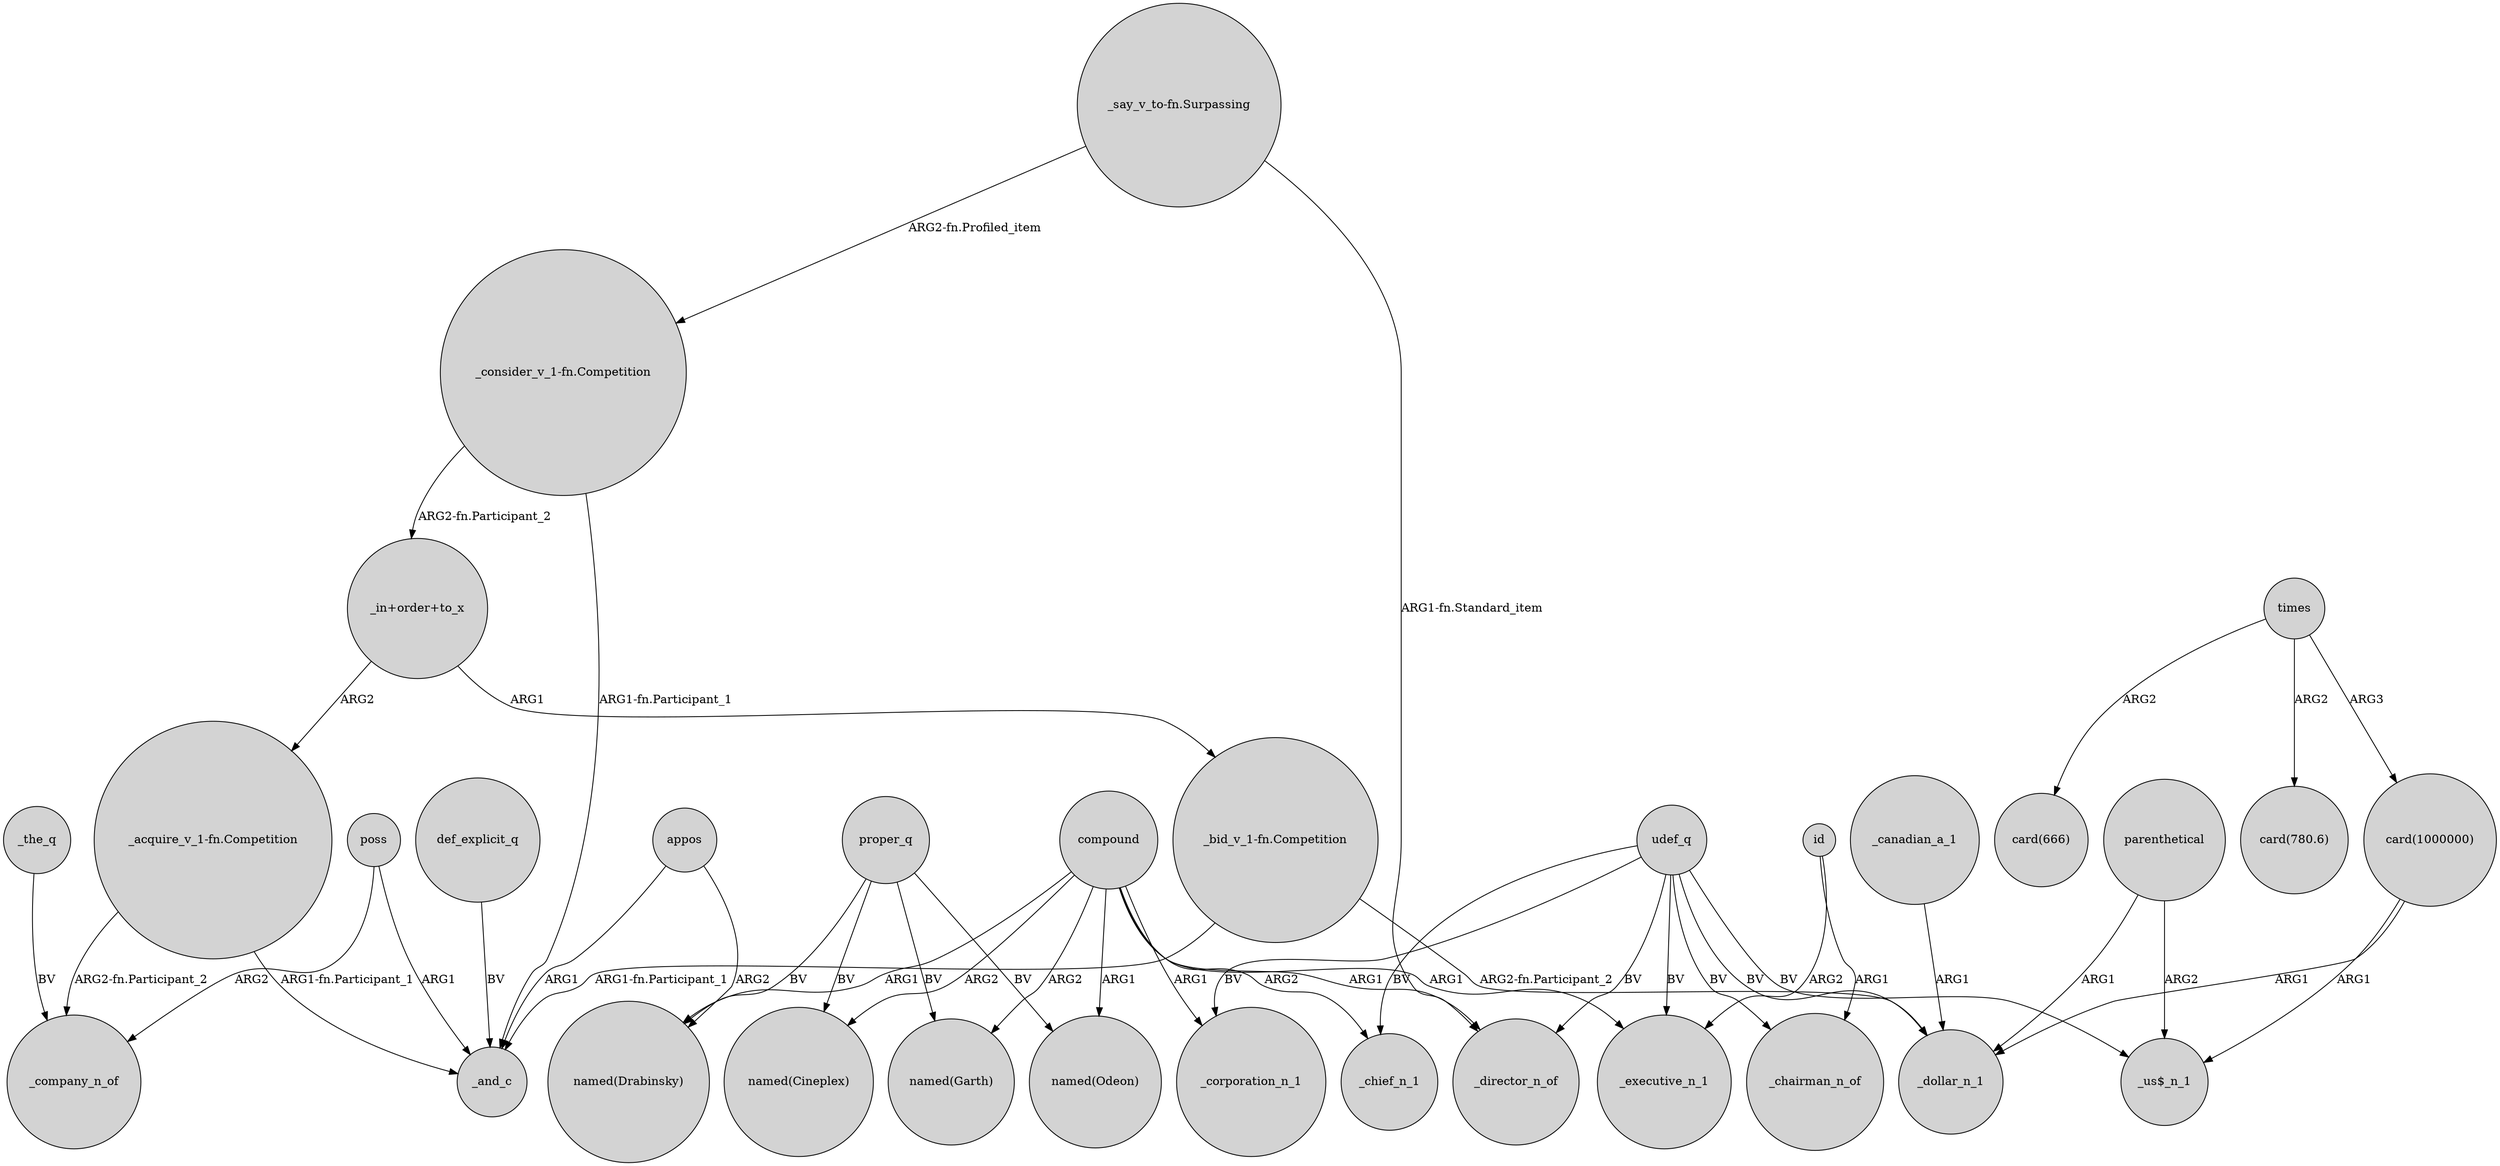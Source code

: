 digraph {
	node [shape=circle style=filled]
	udef_q -> _director_n_of [label=BV]
	id -> _chairman_n_of [label=ARG1]
	proper_q -> "named(Cineplex)" [label=BV]
	compound -> _chief_n_1 [label=ARG2]
	"_in+order+to_x" -> "_bid_v_1-fn.Competition" [label=ARG1]
	parenthetical -> "_us$_n_1" [label=ARG2]
	compound -> "named(Drabinsky)" [label=ARG1]
	udef_q -> _chairman_n_of [label=BV]
	"_bid_v_1-fn.Competition" -> _dollar_n_1 [label="ARG2-fn.Participant_2"]
	proper_q -> "named(Garth)" [label=BV]
	id -> _executive_n_1 [label=ARG2]
	udef_q -> _chief_n_1 [label=BV]
	"_acquire_v_1-fn.Competition" -> _company_n_of [label="ARG2-fn.Participant_2"]
	times -> "card(1000000)" [label=ARG3]
	appos -> _and_c [label=ARG1]
	parenthetical -> _dollar_n_1 [label=ARG1]
	proper_q -> "named(Drabinsky)" [label=BV]
	compound -> "named(Cineplex)" [label=ARG2]
	compound -> "named(Odeon)" [label=ARG1]
	appos -> "named(Drabinsky)" [label=ARG2]
	compound -> "named(Garth)" [label=ARG2]
	"_in+order+to_x" -> "_acquire_v_1-fn.Competition" [label=ARG2]
	def_explicit_q -> _and_c [label=BV]
	"_acquire_v_1-fn.Competition" -> _and_c [label="ARG1-fn.Participant_1"]
	udef_q -> _executive_n_1 [label=BV]
	poss -> _company_n_of [label=ARG2]
	times -> "card(780.6)" [label=ARG2]
	"_consider_v_1-fn.Competition" -> "_in+order+to_x" [label="ARG2-fn.Participant_2"]
	poss -> _and_c [label=ARG1]
	udef_q -> "_us$_n_1" [label=BV]
	_canadian_a_1 -> _dollar_n_1 [label=ARG1]
	udef_q -> _dollar_n_1 [label=BV]
	compound -> _executive_n_1 [label=ARG1]
	"_say_v_to-fn.Surpassing" -> _director_n_of [label="ARG1-fn.Standard_item"]
	"card(1000000)" -> _dollar_n_1 [label=ARG1]
	"card(1000000)" -> "_us$_n_1" [label=ARG1]
	"_consider_v_1-fn.Competition" -> _and_c [label="ARG1-fn.Participant_1"]
	udef_q -> _corporation_n_1 [label=BV]
	compound -> _director_n_of [label=ARG1]
	times -> "card(666)" [label=ARG2]
	"_say_v_to-fn.Surpassing" -> "_consider_v_1-fn.Competition" [label="ARG2-fn.Profiled_item"]
	compound -> _corporation_n_1 [label=ARG1]
	_the_q -> _company_n_of [label=BV]
	"_bid_v_1-fn.Competition" -> _and_c [label="ARG1-fn.Participant_1"]
	proper_q -> "named(Odeon)" [label=BV]
}

